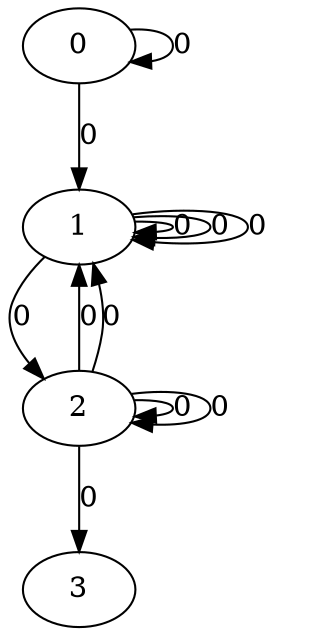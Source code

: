 digraph G {
        graph [
               clock_variable_size = 1
               string_variable_size = 0
               number_variable_size = 1
        ];
        0 [init=1][match=0];
        1 [init=0][match=0];
        2 [init=0][match=0];
        3 [init=0][match=1];
        0->0 [label="0"];
        0->1 [label="0"][reset="{0}"][s_constraints="{x0 == 'y'}"][n_update="{x0 := x1}"];
        1->1 [label="0"][guard="{x0 < 3}"][s_constraints="{x0 == 'x'}"][n_constraints="{x0 > x1}"];
        1->1 [label="0"][guard="{x0 < 3}"][s_constraints="{x0 == 'x'}"][n_constraints="{x0 < x1}"];
        1->1 [label="0"][guard="{x0 < 3}"][s_constraints="{x0 != 'x'}"];
        1->2 [label="0"][guard="{x0 < 3}"][s_constraints="{x0 == 'x'}"][n_constraints="{x0 == x1}"];
        2->2 [label="0"][guard="{x0 < 5}"][s_constraints="{x0 == 'x'}"][n_constraints="{x0 == x1}"];
        2->2 [label="0"][guard="{x0 < 5}"][s_constraints="{x0 != 'x'}"];
        2->1 [label="0"][guard="{x0 < 3}"][s_constraints="{x0 == 'x'}"][n_constraints="{x0 > x1}"];
        2->1 [label="0"][guard="{x0 < 3}"][s_constraints="{x0 == 'x'}"][n_constraints="{x0 < x1}"];
        2->3 [label="0"][guard="{x0 > 5}"];
}
